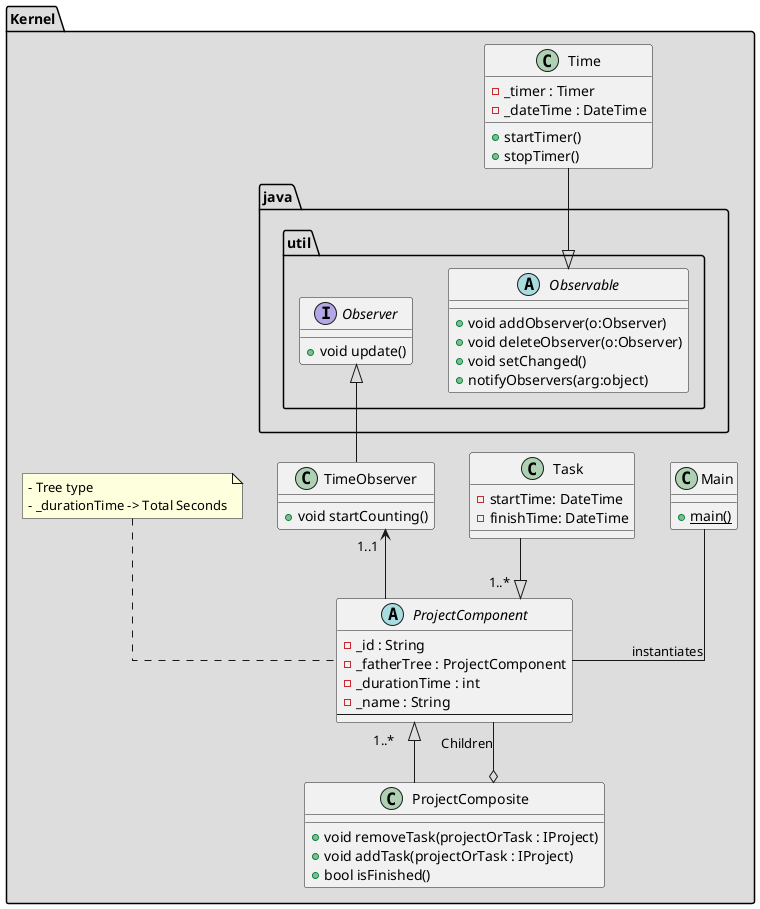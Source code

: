 @startuml

skinparam linetype ortho

/' Tests '/
/' package "Testing" #DDDDDD {
      class MainTests {
      }
      Abstract IProject {
      }
      class ProjectTests {
      }
      class TaskTests {
      }
} '/


/' Back End '/
package "Kernel" #DDDDDD {
  class Main {
    +{static}main()
  }

  Abstract ProjectComponent {
      -_id : String
      -_fatherTree : ProjectComponent
      -_durationTime : int
      -_name : String
      --
  }

  class ProjectComposite {
     +void removeTask(projectOrTask : IProject)
     +void addTask(projectOrTask : IProject)
     +bool isFinished()
  }

  class Task {
    -startTime: DateTime
    -finishTime: DateTime
  }

  class Time {
    -_timer : Timer
    -_dateTime : DateTime
    +startTimer()
    +stopTimer()
  }
  class TimeObserver
  {
    +void startCounting()
  }

  package "java.util"
  {
      abstract Observable {
        +void addObserver(o:Observer)
        +void deleteObserver(o:Observer)
        +void setChanged()
        +notifyObservers(arg:object)
      }
      interface Observer
      {
           +void update()
      }

  }
  note top of ProjectComponent: - Tree type \n- _durationTime -> Total Seconds

}

/' Relationship '/
  Task --|> "1..*     " ProjectComponent
  ProjectComponent "1..*    " <|-- ProjectComposite
  ProjectComponent --o ProjectComposite : Children

  Time --|> Observable
  Observer <|-- TimeObserver
  ProjectComponent -up-> "1..1   " TimeObserver
  Main -- ProjectComponent: "instantiates"

@enduml
